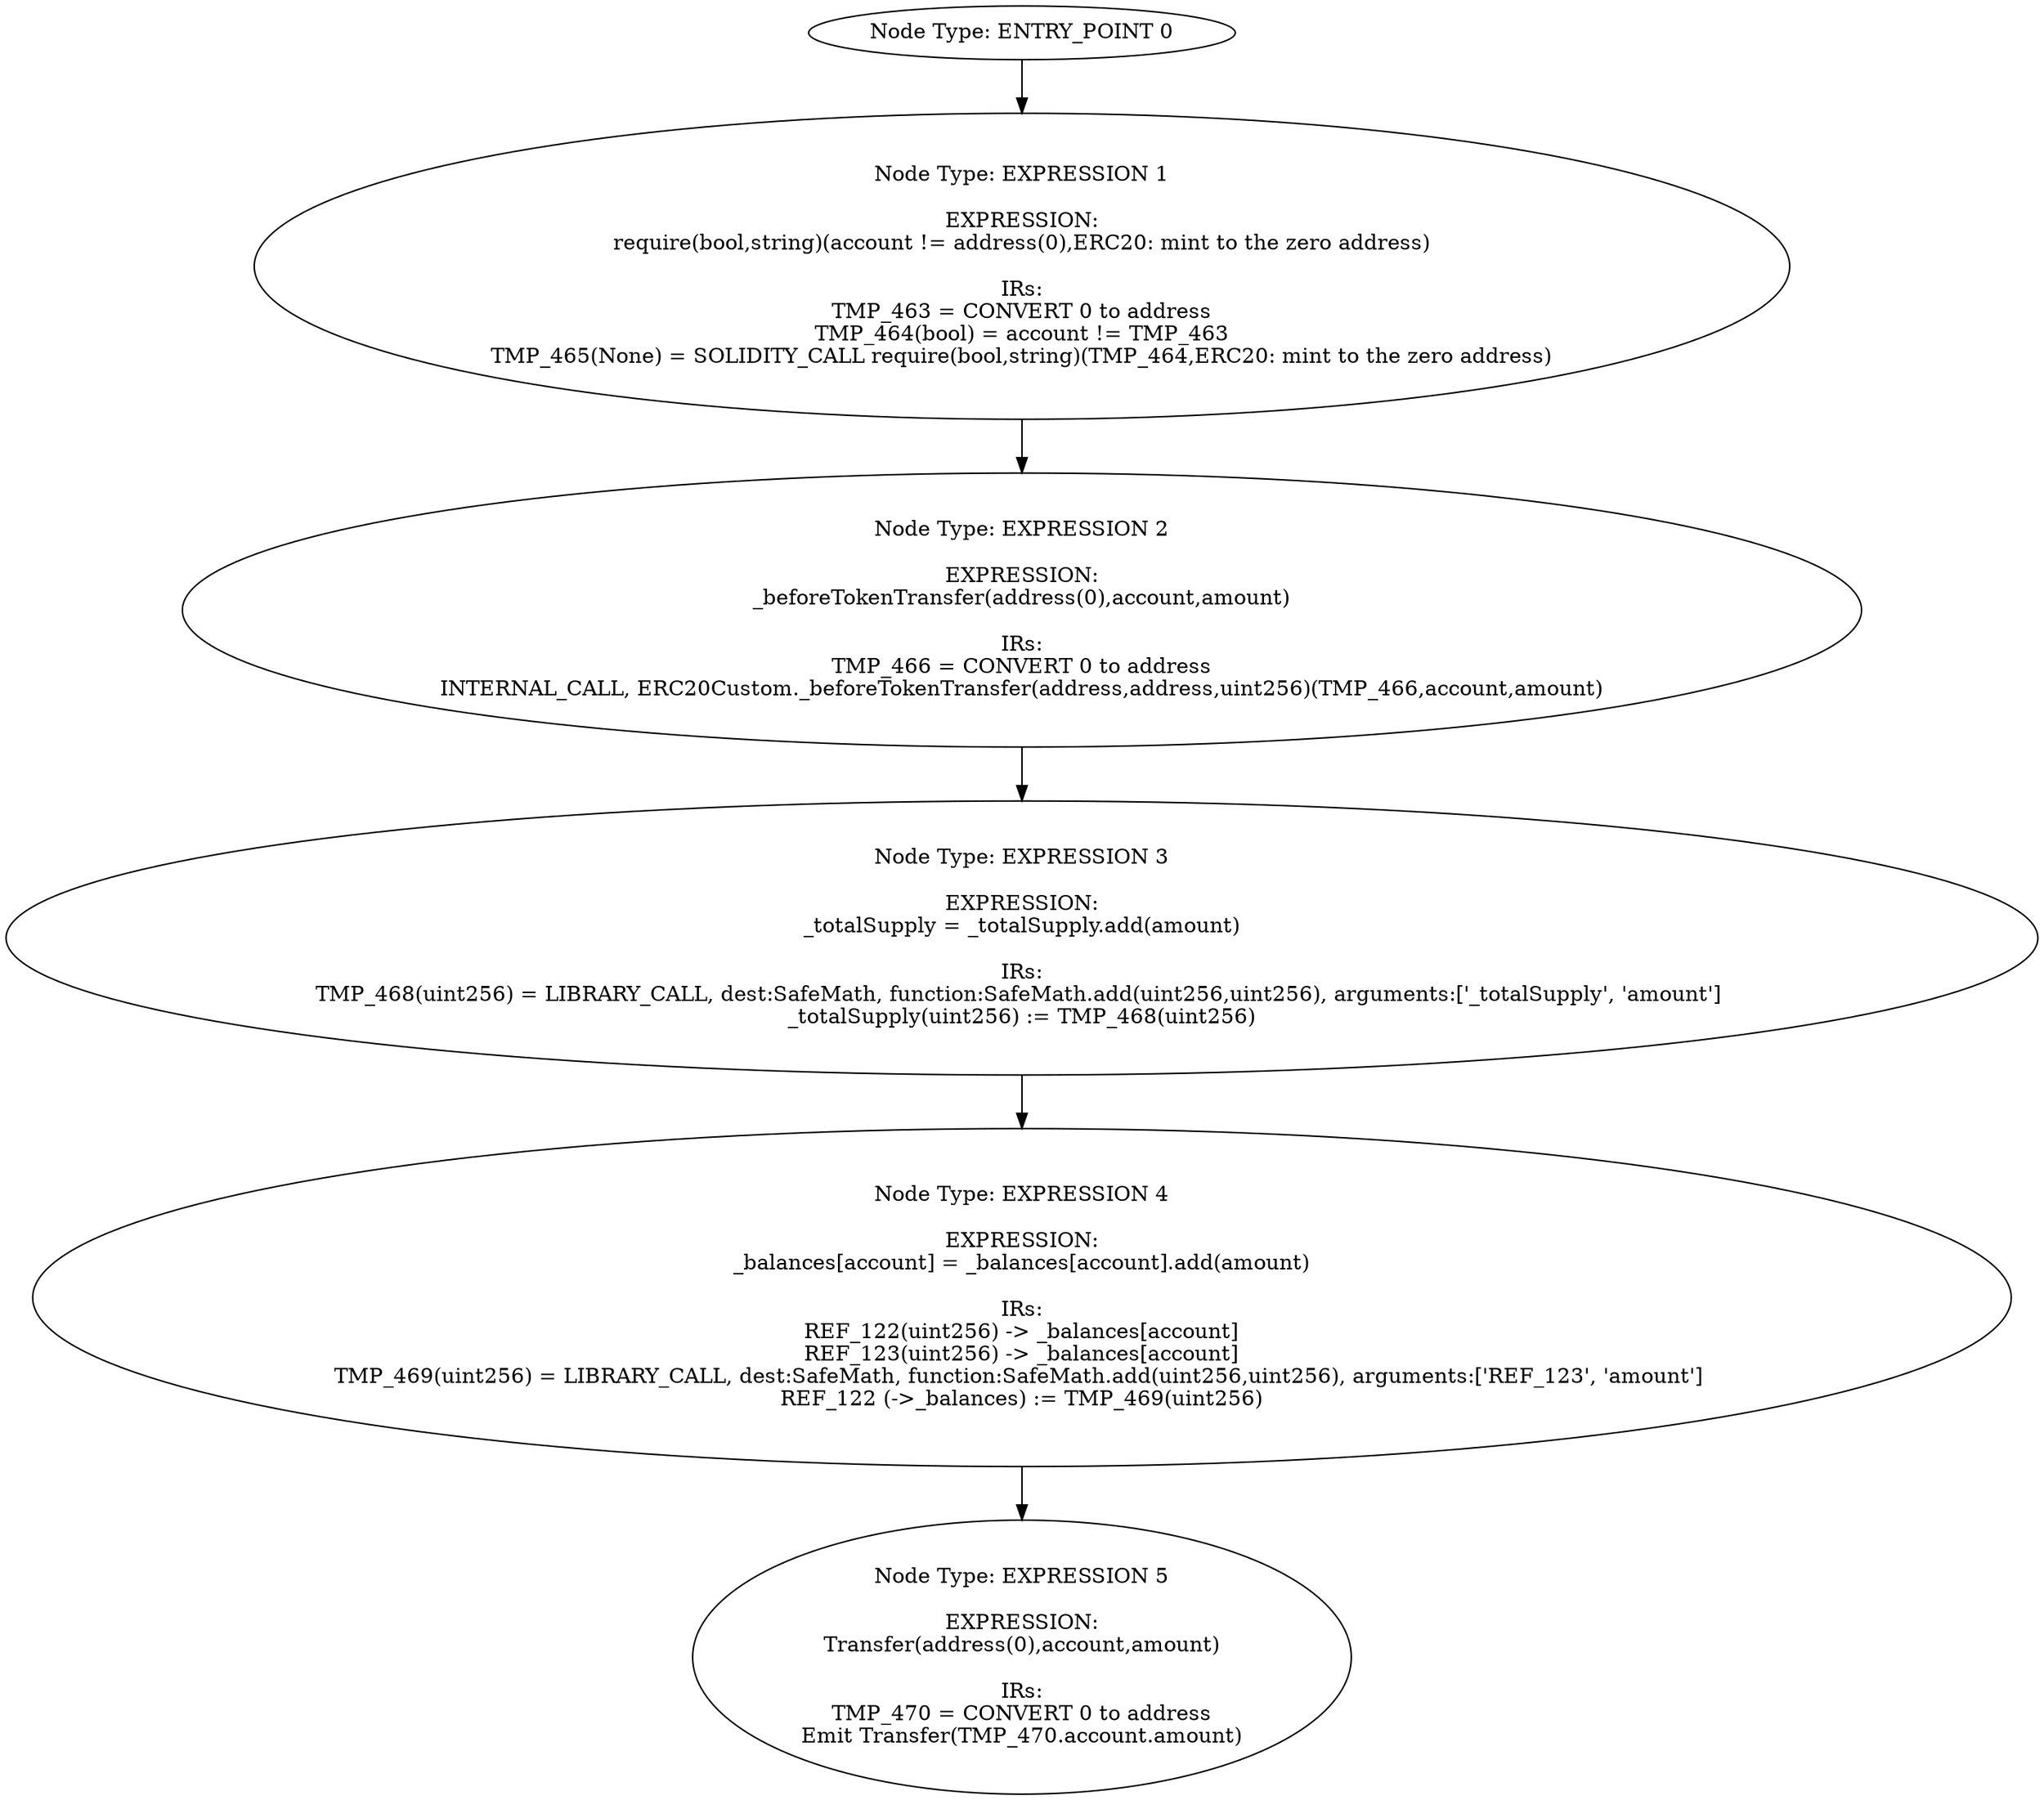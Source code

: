 digraph{
0[label="Node Type: ENTRY_POINT 0
"];
0->1;
1[label="Node Type: EXPRESSION 1

EXPRESSION:
require(bool,string)(account != address(0),ERC20: mint to the zero address)

IRs:
TMP_463 = CONVERT 0 to address
TMP_464(bool) = account != TMP_463
TMP_465(None) = SOLIDITY_CALL require(bool,string)(TMP_464,ERC20: mint to the zero address)"];
1->2;
2[label="Node Type: EXPRESSION 2

EXPRESSION:
_beforeTokenTransfer(address(0),account,amount)

IRs:
TMP_466 = CONVERT 0 to address
INTERNAL_CALL, ERC20Custom._beforeTokenTransfer(address,address,uint256)(TMP_466,account,amount)"];
2->3;
3[label="Node Type: EXPRESSION 3

EXPRESSION:
_totalSupply = _totalSupply.add(amount)

IRs:
TMP_468(uint256) = LIBRARY_CALL, dest:SafeMath, function:SafeMath.add(uint256,uint256), arguments:['_totalSupply', 'amount'] 
_totalSupply(uint256) := TMP_468(uint256)"];
3->4;
4[label="Node Type: EXPRESSION 4

EXPRESSION:
_balances[account] = _balances[account].add(amount)

IRs:
REF_122(uint256) -> _balances[account]
REF_123(uint256) -> _balances[account]
TMP_469(uint256) = LIBRARY_CALL, dest:SafeMath, function:SafeMath.add(uint256,uint256), arguments:['REF_123', 'amount'] 
REF_122 (->_balances) := TMP_469(uint256)"];
4->5;
5[label="Node Type: EXPRESSION 5

EXPRESSION:
Transfer(address(0),account,amount)

IRs:
TMP_470 = CONVERT 0 to address
Emit Transfer(TMP_470.account.amount)"];
}
